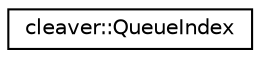digraph "Graphical Class Hierarchy"
{
  edge [fontname="Helvetica",fontsize="10",labelfontname="Helvetica",labelfontsize="10"];
  node [fontname="Helvetica",fontsize="10",shape=record];
  rankdir="LR";
  Node1 [label="cleaver::QueueIndex",height=0.2,width=0.4,color="black", fillcolor="white", style="filled",URL="$classcleaver_1_1_queue_index.html"];
}
